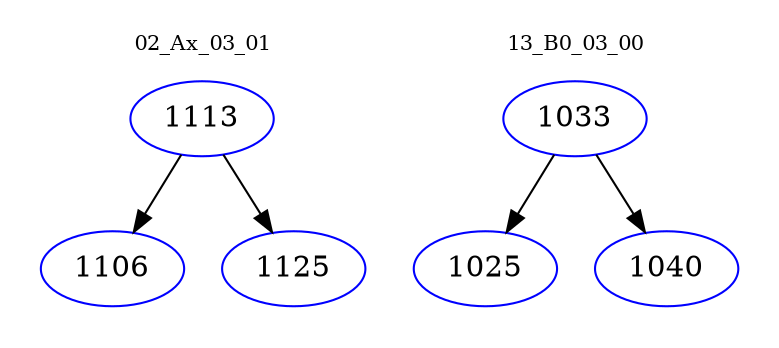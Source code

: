 digraph{
subgraph cluster_0 {
color = white
label = "02_Ax_03_01";
fontsize=10;
T0_1113 [label="1113", color="blue"]
T0_1113 -> T0_1106 [color="black"]
T0_1106 [label="1106", color="blue"]
T0_1113 -> T0_1125 [color="black"]
T0_1125 [label="1125", color="blue"]
}
subgraph cluster_1 {
color = white
label = "13_B0_03_00";
fontsize=10;
T1_1033 [label="1033", color="blue"]
T1_1033 -> T1_1025 [color="black"]
T1_1025 [label="1025", color="blue"]
T1_1033 -> T1_1040 [color="black"]
T1_1040 [label="1040", color="blue"]
}
}
